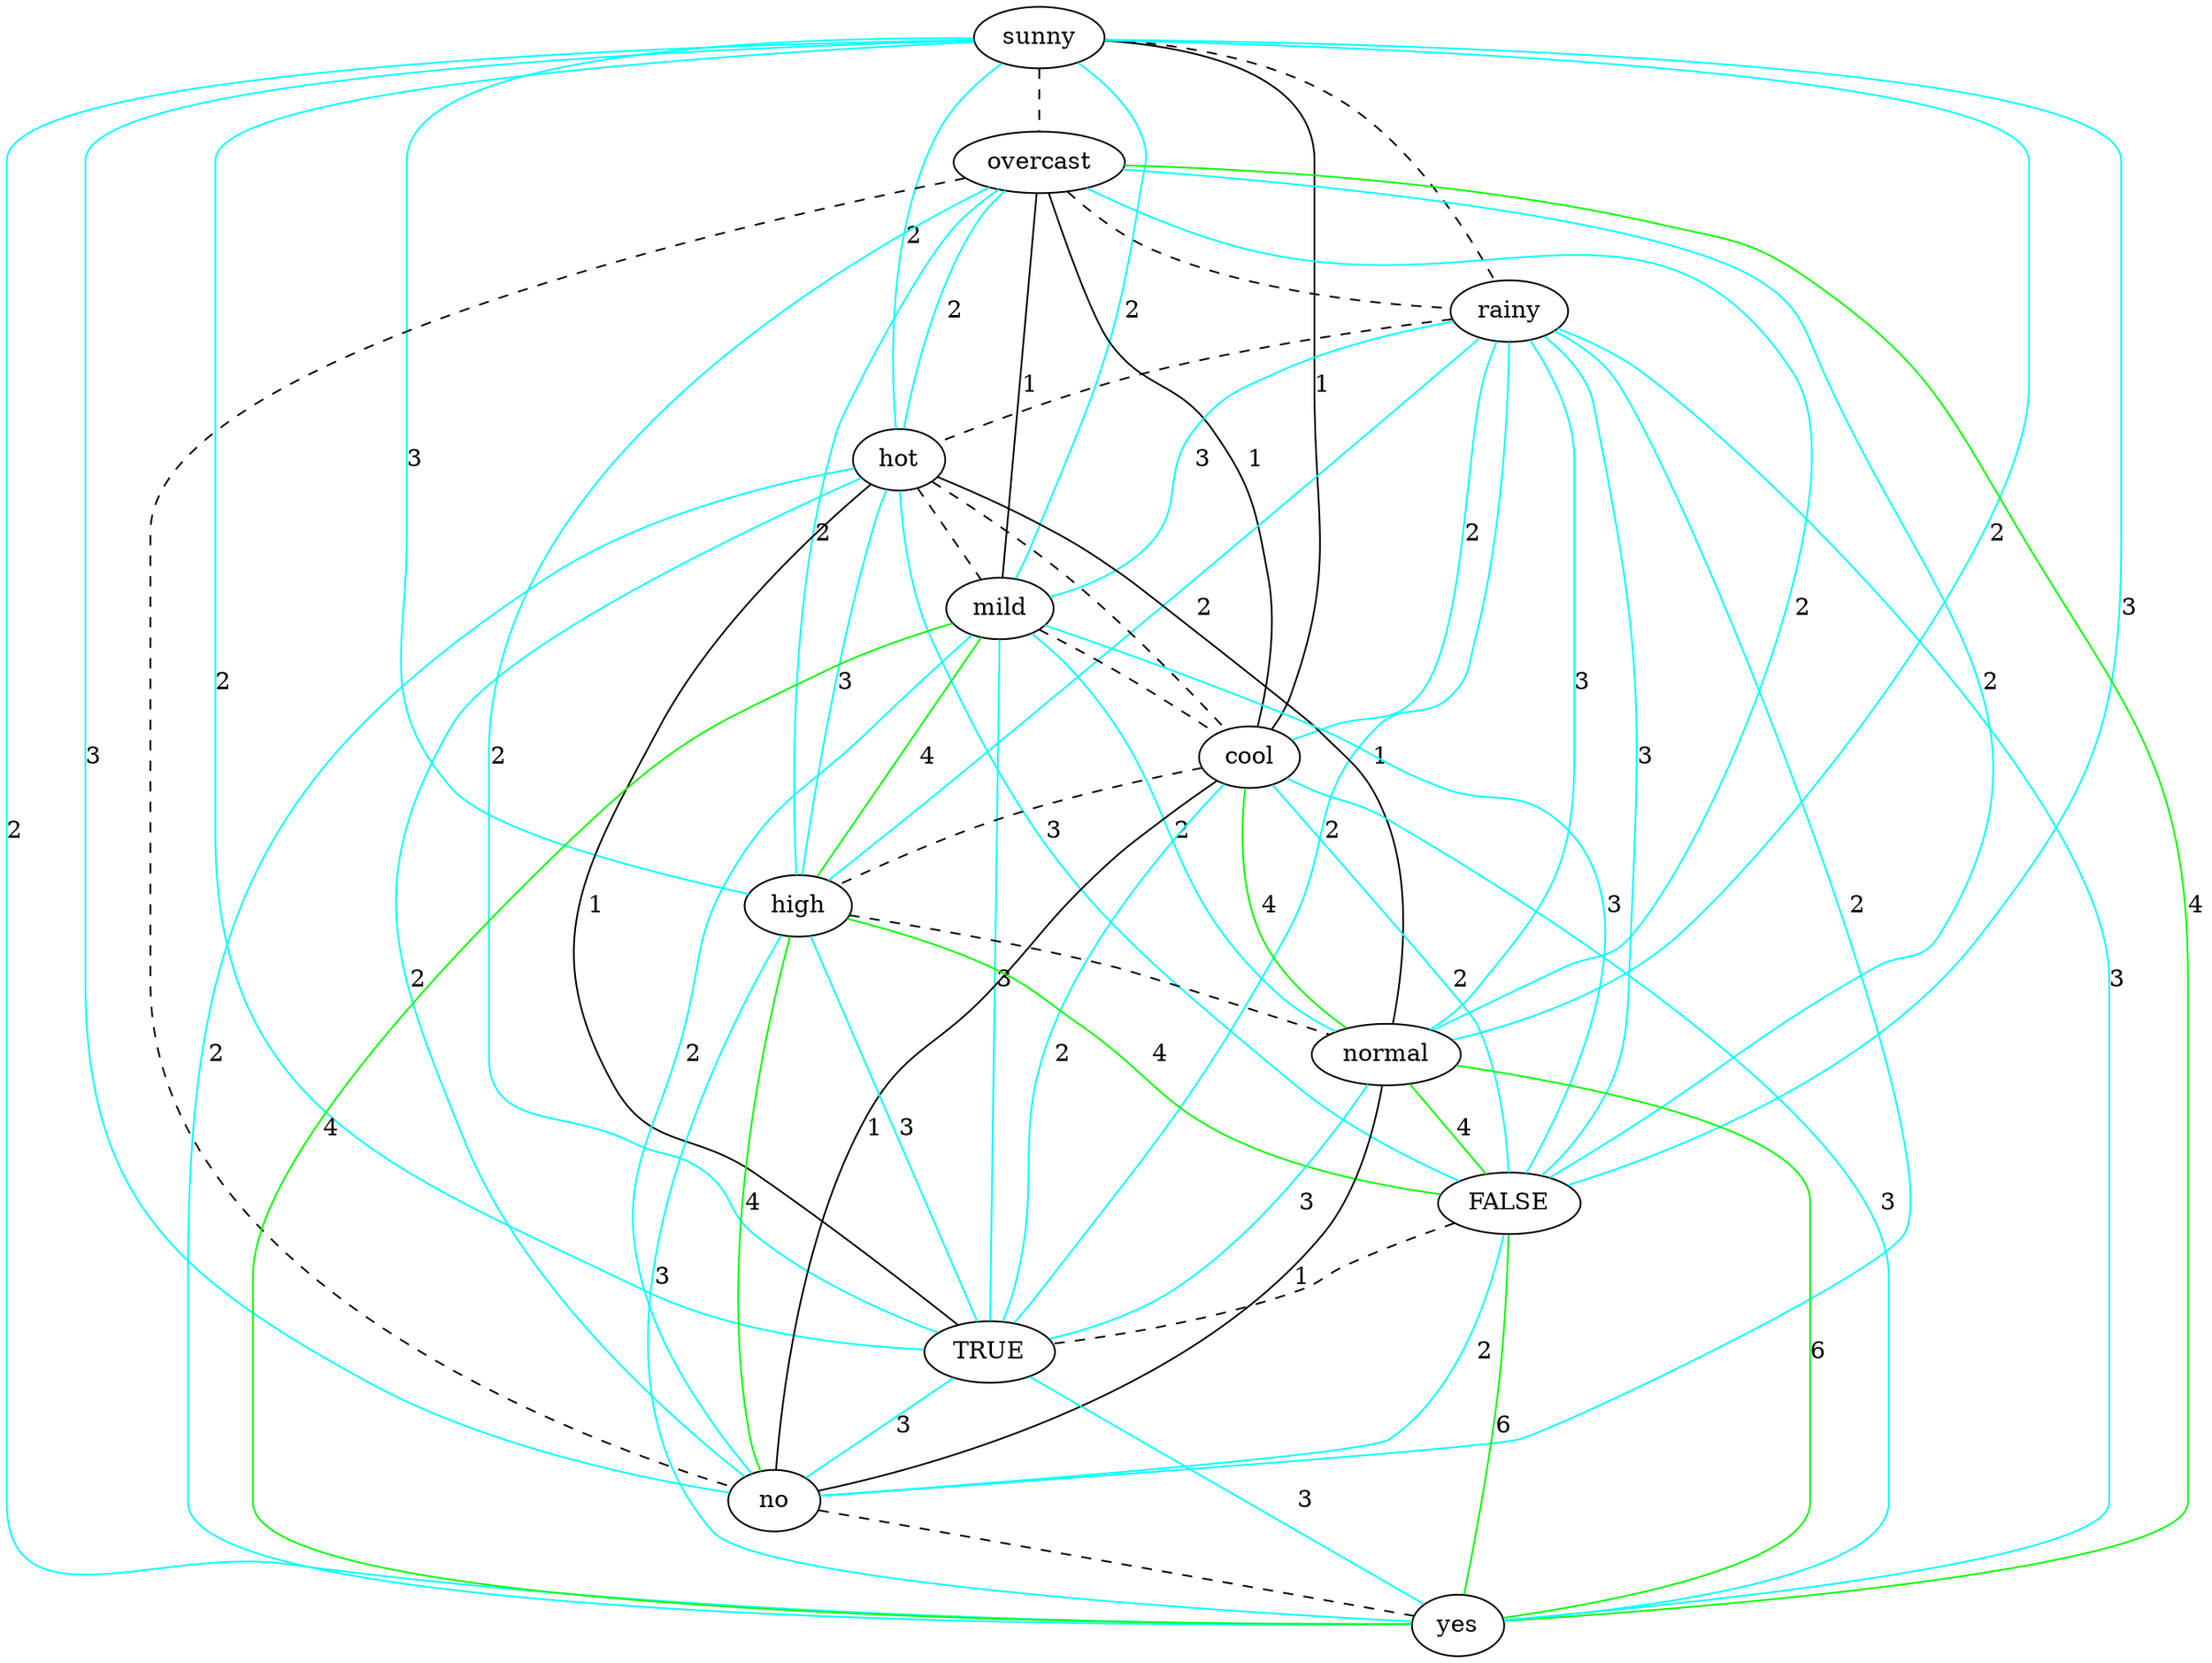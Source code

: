 strict graph "" {
sunny;
overcast;
rainy;
hot;
mild;
cool;
high;
normal;
FALSE;
TRUE;
no;
yes;
sunny -- overcast  [color=black, style=dashed];
sunny -- rainy  [color=black, style=dashed];
sunny -- hot  [color=cyan, label=2, style=solid];
sunny -- mild  [color=cyan, label=2, style=solid];
sunny -- cool  [color=black, label=1, style=solid];
sunny -- high  [color=cyan, label=3, style=solid];
sunny -- normal  [color=cyan, label=2, style=solid];
sunny -- FALSE  [color=cyan, label=3, style=solid];
sunny -- TRUE  [color=cyan, label=2, style=solid];
sunny -- no  [color=cyan, label=3, style=solid];
sunny -- yes  [color=cyan, label=2, style=solid];
overcast -- rainy  [color=black, style=dashed];
overcast -- hot  [color=cyan, label=2, style=solid];
overcast -- mild  [color=black, label=1, style=solid];
overcast -- cool  [color=black, label=1, style=solid];
overcast -- high  [color=cyan, label=2, style=solid];
overcast -- normal  [color=cyan, label=2, style=solid];
overcast -- FALSE  [color=cyan, label=2, style=solid];
overcast -- TRUE  [color=cyan, label=2, style=solid];
overcast -- no  [color=black, style=dashed];
overcast -- yes  [color=green, label=4, style=solid];
rainy -- hot  [color=black, style=dashed];
rainy -- mild  [color=cyan, label=3, style=solid];
rainy -- cool  [color=cyan, label=2, style=solid];
rainy -- high  [color=cyan, label=2, style=solid];
rainy -- normal  [color=cyan, label=3, style=solid];
rainy -- FALSE  [color=cyan, label=3, style=solid];
rainy -- TRUE  [color=cyan, label=2, style=solid];
rainy -- no  [color=cyan, label=2, style=solid];
rainy -- yes  [color=cyan, label=3, style=solid];
hot -- mild  [color=black, style=dashed];
hot -- cool  [color=black, style=dashed];
hot -- high  [color=cyan, label=3, style=solid];
hot -- normal  [color=black, label=1, style=solid];
hot -- FALSE  [color=cyan, label=3, style=solid];
hot -- TRUE  [color=black, label=1, style=solid];
hot -- no  [color=cyan, label=2, style=solid];
hot -- yes  [color=cyan, label=2, style=solid];
mild -- cool  [color=black, style=dashed];
mild -- high  [color=green, label=4, style=solid];
mild -- normal  [color=cyan, label=2, style=solid];
mild -- FALSE  [color=cyan, label=3, style=solid];
mild -- TRUE  [color=cyan, label=3, style=solid];
mild -- no  [color=cyan, label=2, style=solid];
mild -- yes  [color=green, label=4, style=solid];
cool -- high  [color=black, style=dashed];
cool -- normal  [color=green, label=4, style=solid];
cool -- FALSE  [color=cyan, label=2, style=solid];
cool -- TRUE  [color=cyan, label=2, style=solid];
cool -- no  [color=black, label=1, style=solid];
cool -- yes  [color=cyan, label=3, style=solid];
high -- normal  [color=black, style=dashed];
high -- FALSE  [color=green, label=4, style=solid];
high -- TRUE  [color=cyan, label=3, style=solid];
high -- no  [color=green, label=4, style=solid];
high -- yes  [color=cyan, label=3, style=solid];
normal -- FALSE  [color=green, label=4, style=solid];
normal -- TRUE  [color=cyan, label=3, style=solid];
normal -- no  [color=black, label=1, style=solid];
normal -- yes  [color=green, label=6, style=solid];
FALSE -- TRUE  [color=black, style=dashed];
FALSE -- no  [color=cyan, label=2, style=solid];
FALSE -- yes  [color=green, label=6, style=solid];
TRUE -- no  [color=cyan, label=3, style=solid];
TRUE -- yes  [color=cyan, label=3, style=solid];
no -- yes  [color=black, style=dashed];
}
